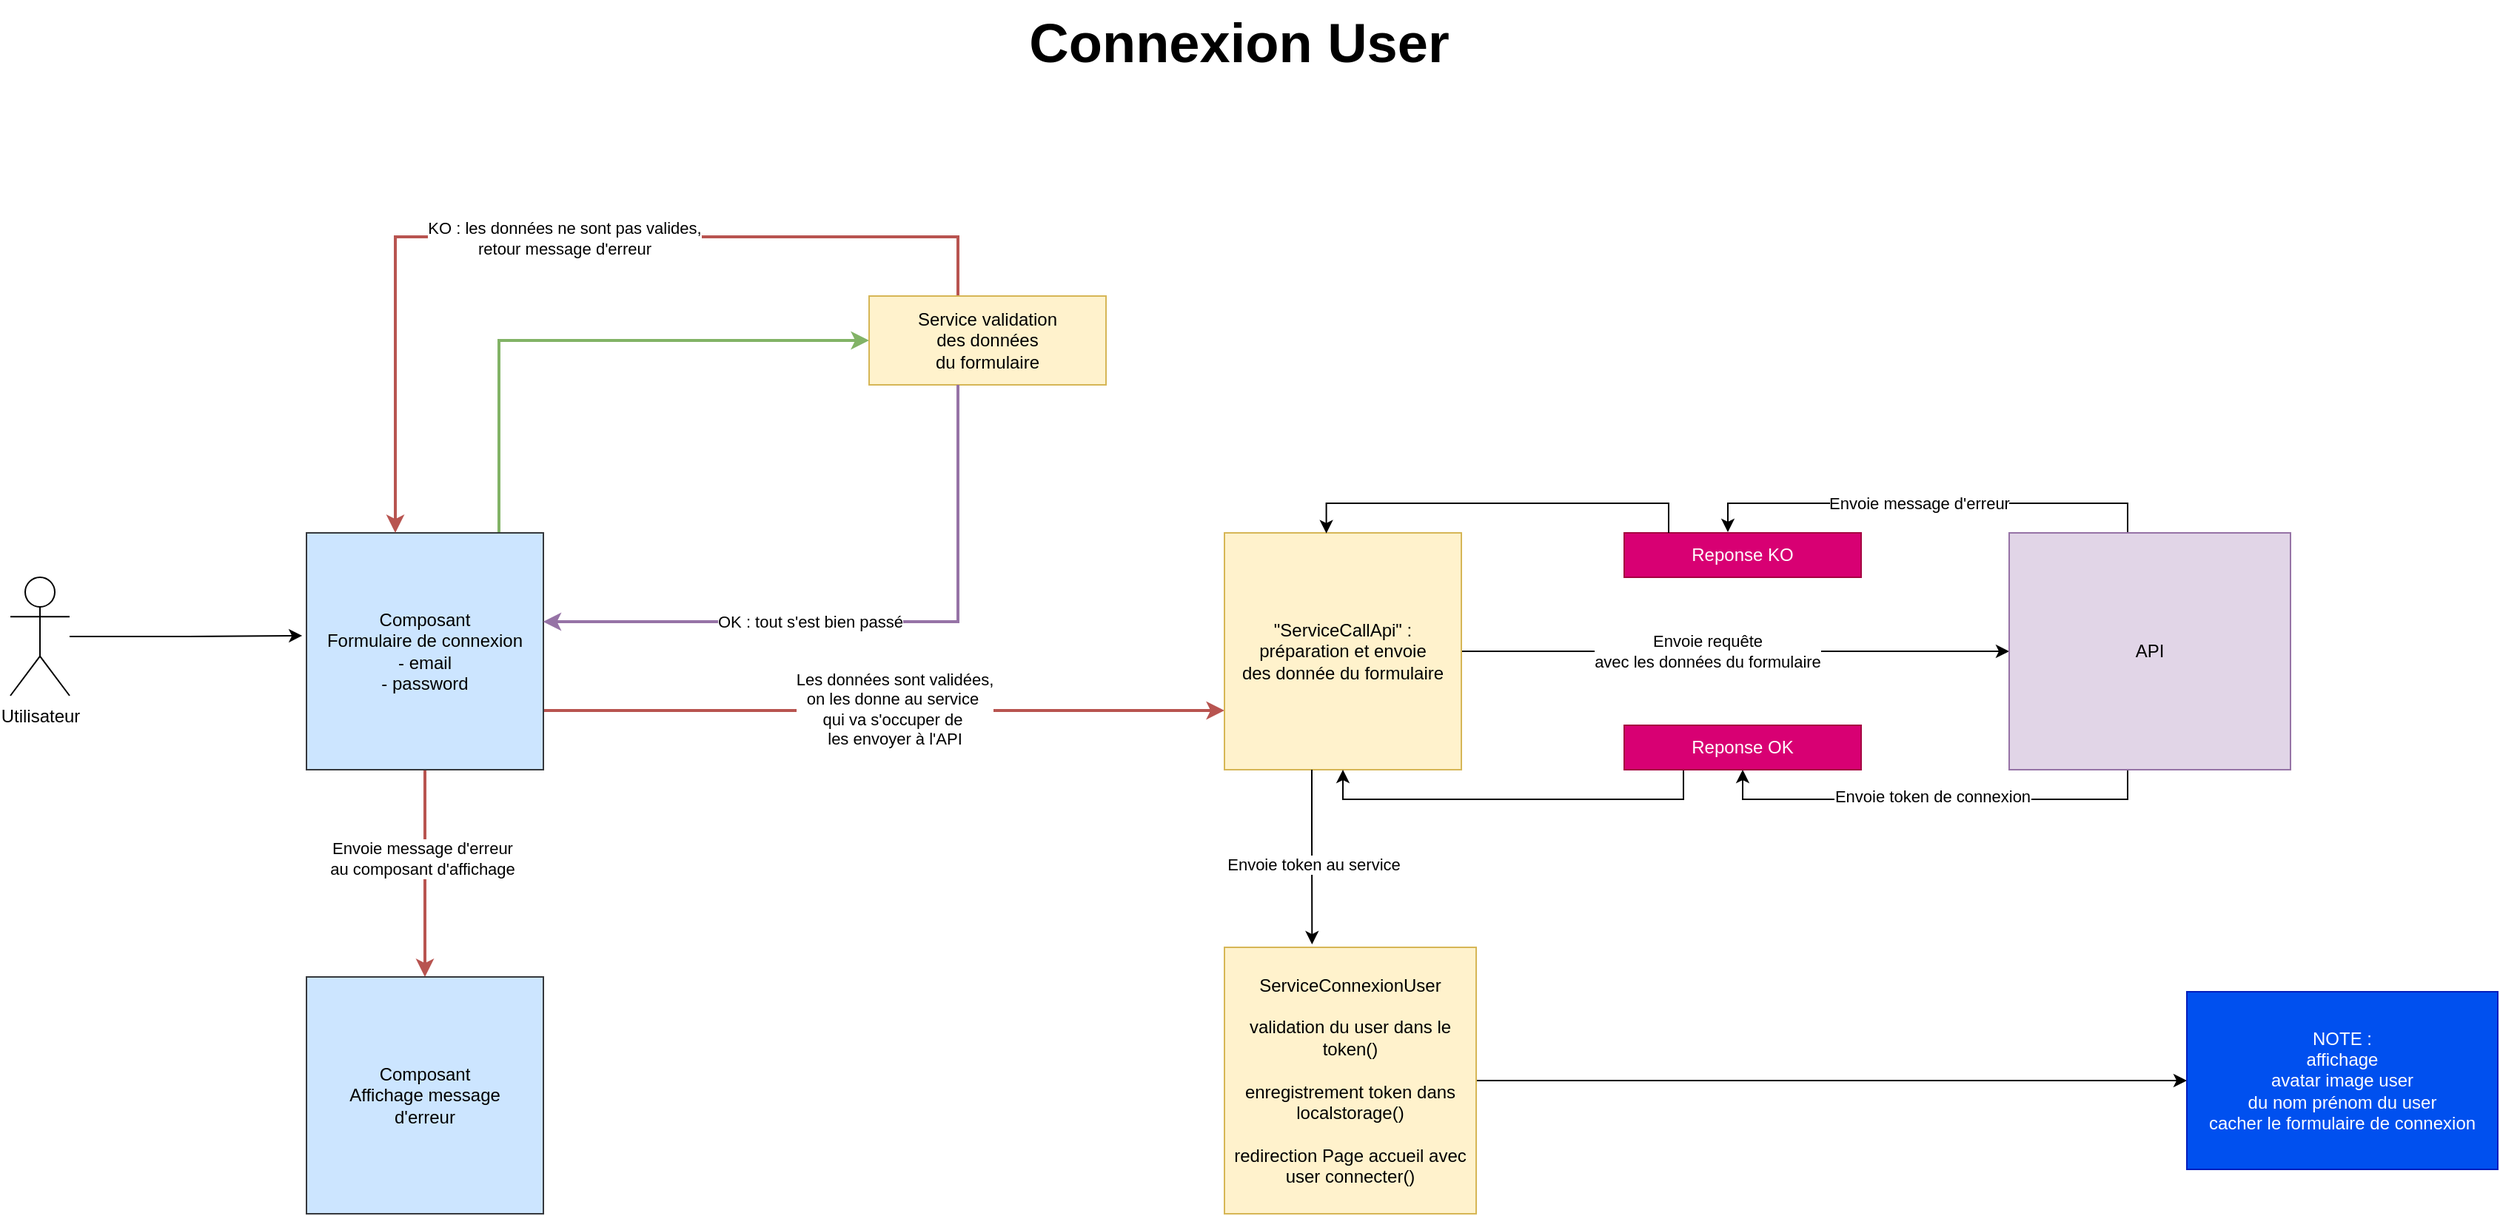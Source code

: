 <mxfile version="24.4.2" type="github">
  <diagram name="Page-1" id="BRHi-uayzUta_yZaCrEU">
    <mxGraphModel dx="1909" dy="1015" grid="1" gridSize="10" guides="1" tooltips="1" connect="1" arrows="1" fold="1" page="1" pageScale="1" pageWidth="827" pageHeight="1169" math="0" shadow="0">
      <root>
        <mxCell id="0" />
        <mxCell id="1" parent="0" />
        <mxCell id="fjS6NoQkVrdrA2vDUM9d-5" style="edgeStyle=orthogonalEdgeStyle;rounded=0;orthogonalLoop=1;jettySize=auto;html=1;entryX=0;entryY=0.5;entryDx=0;entryDy=0;fillColor=#d5e8d4;strokeColor=#82b366;strokeWidth=2;" parent="1" source="Er9I0CSSIA02y8WoevbZ-44" target="fjS6NoQkVrdrA2vDUM9d-4" edge="1">
          <mxGeometry relative="1" as="geometry">
            <Array as="points">
              <mxPoint x="430" y="280" />
            </Array>
          </mxGeometry>
        </mxCell>
        <mxCell id="fjS6NoQkVrdrA2vDUM9d-14" style="edgeStyle=orthogonalEdgeStyle;rounded=0;orthogonalLoop=1;jettySize=auto;html=1;entryX=0.5;entryY=0;entryDx=0;entryDy=0;fillColor=#f8cecc;strokeColor=#b85450;strokeWidth=2;" parent="1" source="Er9I0CSSIA02y8WoevbZ-44" target="fjS6NoQkVrdrA2vDUM9d-13" edge="1">
          <mxGeometry relative="1" as="geometry" />
        </mxCell>
        <mxCell id="fjS6NoQkVrdrA2vDUM9d-15" value="Envoie message d&#39;erreur&lt;br&gt;au composant d&#39;affichage" style="edgeLabel;html=1;align=center;verticalAlign=middle;resizable=0;points=[];" parent="fjS6NoQkVrdrA2vDUM9d-14" vertex="1" connectable="0">
          <mxGeometry x="-0.15" y="-2" relative="1" as="geometry">
            <mxPoint as="offset" />
          </mxGeometry>
        </mxCell>
        <mxCell id="Ebp4oI6tzZEPcR_MosMR-2" style="edgeStyle=orthogonalEdgeStyle;rounded=0;orthogonalLoop=1;jettySize=auto;html=1;exitX=1;exitY=0.75;exitDx=0;exitDy=0;entryX=0;entryY=0.75;entryDx=0;entryDy=0;fillColor=#f8cecc;strokeColor=#b85450;strokeWidth=2;" edge="1" parent="1" source="Er9I0CSSIA02y8WoevbZ-44" target="fjS6NoQkVrdrA2vDUM9d-6">
          <mxGeometry relative="1" as="geometry" />
        </mxCell>
        <mxCell id="Ebp4oI6tzZEPcR_MosMR-3" value="&lt;div&gt;Les données sont validées,&lt;/div&gt;&lt;div&gt;on les donne au service&amp;nbsp;&lt;/div&gt;&lt;div&gt;qui va s&#39;occuper de&amp;nbsp;&lt;/div&gt;&lt;div&gt;les envoyer à l&#39;API&lt;/div&gt;" style="edgeLabel;html=1;align=center;verticalAlign=middle;resizable=0;points=[];" vertex="1" connectable="0" parent="Ebp4oI6tzZEPcR_MosMR-2">
          <mxGeometry x="0.028" y="1" relative="1" as="geometry">
            <mxPoint as="offset" />
          </mxGeometry>
        </mxCell>
        <mxCell id="Er9I0CSSIA02y8WoevbZ-44" value="&lt;div&gt;Composant&lt;br&gt;Formulaire de connexion&lt;br&gt;- email&lt;br&gt;- password&lt;/div&gt;" style="rounded=0;whiteSpace=wrap;html=1;fillColor=#cce5ff;strokeColor=#36393d;" parent="1" vertex="1">
          <mxGeometry x="300" y="410" width="160" height="160" as="geometry" />
        </mxCell>
        <mxCell id="Er9I0CSSIA02y8WoevbZ-64" value="Utilisateur" style="shape=umlActor;verticalLabelPosition=bottom;verticalAlign=top;html=1;outlineConnect=0;" parent="1" vertex="1">
          <mxGeometry x="100" y="440" width="40" height="80" as="geometry" />
        </mxCell>
        <mxCell id="fjS6NoQkVrdrA2vDUM9d-2" value="Connexion User" style="text;html=1;align=center;verticalAlign=middle;whiteSpace=wrap;rounded=0;fontSize=37;fontStyle=1" parent="1" vertex="1">
          <mxGeometry x="750" y="50" width="360" height="60" as="geometry" />
        </mxCell>
        <mxCell id="fjS6NoQkVrdrA2vDUM9d-3" style="edgeStyle=orthogonalEdgeStyle;rounded=0;orthogonalLoop=1;jettySize=auto;html=1;entryX=-0.018;entryY=0.434;entryDx=0;entryDy=0;entryPerimeter=0;" parent="1" source="Er9I0CSSIA02y8WoevbZ-64" target="Er9I0CSSIA02y8WoevbZ-44" edge="1">
          <mxGeometry relative="1" as="geometry" />
        </mxCell>
        <mxCell id="fjS6NoQkVrdrA2vDUM9d-11" style="edgeStyle=orthogonalEdgeStyle;rounded=0;orthogonalLoop=1;jettySize=auto;html=1;fillColor=#f8cecc;strokeColor=#b85450;strokeWidth=2;" parent="1" source="fjS6NoQkVrdrA2vDUM9d-4" target="Er9I0CSSIA02y8WoevbZ-44" edge="1">
          <mxGeometry relative="1" as="geometry">
            <Array as="points">
              <mxPoint x="740" y="210" />
              <mxPoint x="360" y="210" />
            </Array>
          </mxGeometry>
        </mxCell>
        <mxCell id="fjS6NoQkVrdrA2vDUM9d-12" value="KO : les données ne sont pas valides,&lt;br&gt;retour message d&#39;erreur" style="edgeLabel;html=1;align=center;verticalAlign=middle;resizable=0;points=[];" parent="fjS6NoQkVrdrA2vDUM9d-11" vertex="1" connectable="0">
          <mxGeometry x="-0.011" y="1" relative="1" as="geometry">
            <mxPoint as="offset" />
          </mxGeometry>
        </mxCell>
        <mxCell id="fjS6NoQkVrdrA2vDUM9d-4" value="&lt;div&gt;Service validation&lt;br&gt;des données&lt;br&gt;du formulaire&lt;/div&gt;" style="rounded=0;whiteSpace=wrap;html=1;fillColor=#fff2cc;strokeColor=#d6b656;" parent="1" vertex="1">
          <mxGeometry x="680" y="250" width="160" height="60" as="geometry" />
        </mxCell>
        <mxCell id="fjS6NoQkVrdrA2vDUM9d-17" style="edgeStyle=orthogonalEdgeStyle;rounded=0;orthogonalLoop=1;jettySize=auto;html=1;" parent="1" source="fjS6NoQkVrdrA2vDUM9d-6" target="fjS6NoQkVrdrA2vDUM9d-16" edge="1">
          <mxGeometry relative="1" as="geometry" />
        </mxCell>
        <mxCell id="fjS6NoQkVrdrA2vDUM9d-18" value="Envoie requête&lt;br&gt;avec les données du formulaire" style="edgeLabel;html=1;align=center;verticalAlign=middle;resizable=0;points=[];" parent="fjS6NoQkVrdrA2vDUM9d-17" vertex="1" connectable="0">
          <mxGeometry x="-0.232" y="1" relative="1" as="geometry">
            <mxPoint x="24" y="1" as="offset" />
          </mxGeometry>
        </mxCell>
        <mxCell id="fjS6NoQkVrdrA2vDUM9d-6" value="&quot;ServiceCallApi&quot; :&lt;br&gt;préparation et envoie&lt;br&gt;des donnée du formulaire" style="rounded=0;whiteSpace=wrap;html=1;fillColor=#fff2cc;strokeColor=#d6b656;" parent="1" vertex="1">
          <mxGeometry x="920" y="410" width="160" height="160" as="geometry" />
        </mxCell>
        <mxCell id="fjS6NoQkVrdrA2vDUM9d-7" style="edgeStyle=orthogonalEdgeStyle;rounded=0;orthogonalLoop=1;jettySize=auto;html=1;entryX=0.999;entryY=0.376;entryDx=0;entryDy=0;entryPerimeter=0;fillColor=#e1d5e7;strokeColor=#9673a6;strokeWidth=2;" parent="1" source="fjS6NoQkVrdrA2vDUM9d-4" target="Er9I0CSSIA02y8WoevbZ-44" edge="1">
          <mxGeometry relative="1" as="geometry">
            <Array as="points">
              <mxPoint x="740" y="470" />
              <mxPoint x="460" y="470" />
            </Array>
          </mxGeometry>
        </mxCell>
        <mxCell id="fjS6NoQkVrdrA2vDUM9d-8" value="OK : tout s&#39;est bien passé" style="edgeLabel;html=1;align=center;verticalAlign=middle;resizable=0;points=[];" parent="fjS6NoQkVrdrA2vDUM9d-7" vertex="1" connectable="0">
          <mxGeometry x="0.184" relative="1" as="geometry">
            <mxPoint as="offset" />
          </mxGeometry>
        </mxCell>
        <mxCell id="fjS6NoQkVrdrA2vDUM9d-13" value="Composant&lt;br&gt;Affichage message &lt;br&gt;d&#39;erreur" style="rounded=0;whiteSpace=wrap;html=1;fillColor=#cce5ff;strokeColor=#36393d;" parent="1" vertex="1">
          <mxGeometry x="300" y="710" width="160" height="160" as="geometry" />
        </mxCell>
        <mxCell id="fjS6NoQkVrdrA2vDUM9d-21" style="edgeStyle=orthogonalEdgeStyle;rounded=0;orthogonalLoop=1;jettySize=auto;html=1;entryX=0.5;entryY=1;entryDx=0;entryDy=0;" parent="1" source="fjS6NoQkVrdrA2vDUM9d-16" target="fjS6NoQkVrdrA2vDUM9d-19" edge="1">
          <mxGeometry relative="1" as="geometry">
            <Array as="points">
              <mxPoint x="1530" y="590" />
              <mxPoint x="1270" y="590" />
            </Array>
          </mxGeometry>
        </mxCell>
        <mxCell id="fjS6NoQkVrdrA2vDUM9d-26" value="Envoie token de connexion" style="edgeLabel;html=1;align=center;verticalAlign=middle;resizable=0;points=[];" parent="fjS6NoQkVrdrA2vDUM9d-21" vertex="1" connectable="0">
          <mxGeometry x="0.015" y="-2" relative="1" as="geometry">
            <mxPoint as="offset" />
          </mxGeometry>
        </mxCell>
        <mxCell id="fjS6NoQkVrdrA2vDUM9d-22" style="edgeStyle=orthogonalEdgeStyle;rounded=0;orthogonalLoop=1;jettySize=auto;html=1;entryX=0.434;entryY=-0.017;entryDx=0;entryDy=0;entryPerimeter=0;" parent="1" source="fjS6NoQkVrdrA2vDUM9d-16" target="fjS6NoQkVrdrA2vDUM9d-20" edge="1">
          <mxGeometry relative="1" as="geometry">
            <Array as="points">
              <mxPoint x="1530" y="390" />
              <mxPoint x="1260" y="390" />
              <mxPoint x="1260" y="410" />
            </Array>
          </mxGeometry>
        </mxCell>
        <mxCell id="fjS6NoQkVrdrA2vDUM9d-25" value="Envoie message d&#39;erreur" style="edgeLabel;html=1;align=center;verticalAlign=middle;resizable=0;points=[];" parent="fjS6NoQkVrdrA2vDUM9d-22" vertex="1" connectable="0">
          <mxGeometry x="0.042" relative="1" as="geometry">
            <mxPoint as="offset" />
          </mxGeometry>
        </mxCell>
        <mxCell id="fjS6NoQkVrdrA2vDUM9d-16" value="API" style="rounded=0;whiteSpace=wrap;html=1;fillColor=#e1d5e7;strokeColor=#9673a6;" parent="1" vertex="1">
          <mxGeometry x="1450" y="410" width="190" height="160" as="geometry" />
        </mxCell>
        <mxCell id="fjS6NoQkVrdrA2vDUM9d-23" style="edgeStyle=orthogonalEdgeStyle;rounded=0;orthogonalLoop=1;jettySize=auto;html=1;entryX=0.5;entryY=1;entryDx=0;entryDy=0;exitX=0.25;exitY=1;exitDx=0;exitDy=0;" parent="1" source="fjS6NoQkVrdrA2vDUM9d-19" target="fjS6NoQkVrdrA2vDUM9d-6" edge="1">
          <mxGeometry relative="1" as="geometry">
            <Array as="points">
              <mxPoint x="1230" y="590" />
              <mxPoint x="1000" y="590" />
            </Array>
          </mxGeometry>
        </mxCell>
        <mxCell id="fjS6NoQkVrdrA2vDUM9d-19" value="Reponse OK" style="rounded=0;whiteSpace=wrap;html=1;fillColor=#d80073;strokeColor=#A50040;fontColor=#ffffff;" parent="1" vertex="1">
          <mxGeometry x="1190" y="540" width="160" height="30" as="geometry" />
        </mxCell>
        <mxCell id="fjS6NoQkVrdrA2vDUM9d-20" value="Reponse KO" style="rounded=0;whiteSpace=wrap;html=1;fillColor=#d80073;strokeColor=#A50040;fontColor=#ffffff;" parent="1" vertex="1">
          <mxGeometry x="1190" y="410" width="160" height="30" as="geometry" />
        </mxCell>
        <mxCell id="fjS6NoQkVrdrA2vDUM9d-24" style="edgeStyle=orthogonalEdgeStyle;rounded=0;orthogonalLoop=1;jettySize=auto;html=1;entryX=0.43;entryY=0.002;entryDx=0;entryDy=0;entryPerimeter=0;" parent="1" source="fjS6NoQkVrdrA2vDUM9d-20" target="fjS6NoQkVrdrA2vDUM9d-6" edge="1">
          <mxGeometry relative="1" as="geometry">
            <Array as="points">
              <mxPoint x="1220" y="390" />
              <mxPoint x="989" y="390" />
            </Array>
          </mxGeometry>
        </mxCell>
        <mxCell id="fjS6NoQkVrdrA2vDUM9d-31" style="edgeStyle=orthogonalEdgeStyle;rounded=0;orthogonalLoop=1;jettySize=auto;html=1;" parent="1" source="fjS6NoQkVrdrA2vDUM9d-27" target="fjS6NoQkVrdrA2vDUM9d-30" edge="1">
          <mxGeometry relative="1" as="geometry">
            <Array as="points">
              <mxPoint x="1150" y="780" />
              <mxPoint x="1150" y="780" />
            </Array>
          </mxGeometry>
        </mxCell>
        <mxCell id="fjS6NoQkVrdrA2vDUM9d-27" value="ServiceConnexionUser&lt;br&gt;&lt;br&gt;validation du user dans le token()&lt;br&gt;&lt;br&gt;&lt;div&gt;enregistrement token dans localstorage()&lt;br&gt;&lt;br&gt;redirection Page accueil avec user connecter()&lt;/div&gt;" style="rounded=0;whiteSpace=wrap;html=1;fillColor=#fff2cc;strokeColor=#d6b656;" parent="1" vertex="1">
          <mxGeometry x="920" y="690" width="170" height="180" as="geometry" />
        </mxCell>
        <mxCell id="fjS6NoQkVrdrA2vDUM9d-28" style="edgeStyle=orthogonalEdgeStyle;rounded=0;orthogonalLoop=1;jettySize=auto;html=1;entryX=0.348;entryY=-0.011;entryDx=0;entryDy=0;entryPerimeter=0;" parent="1" source="fjS6NoQkVrdrA2vDUM9d-6" target="fjS6NoQkVrdrA2vDUM9d-27" edge="1">
          <mxGeometry relative="1" as="geometry">
            <Array as="points">
              <mxPoint x="979" y="610" />
              <mxPoint x="979" y="610" />
            </Array>
          </mxGeometry>
        </mxCell>
        <mxCell id="fjS6NoQkVrdrA2vDUM9d-29" value="Envoie token au service" style="edgeLabel;html=1;align=center;verticalAlign=middle;resizable=0;points=[];" parent="fjS6NoQkVrdrA2vDUM9d-28" vertex="1" connectable="0">
          <mxGeometry x="0.081" y="1" relative="1" as="geometry">
            <mxPoint as="offset" />
          </mxGeometry>
        </mxCell>
        <mxCell id="fjS6NoQkVrdrA2vDUM9d-30" value="NOTE :&lt;br&gt;affichage&lt;br&gt;avatar image user&lt;br&gt;du nom prénom du user&lt;br&gt;cacher le formulaire de connexion" style="rounded=0;whiteSpace=wrap;html=1;fillColor=#0050ef;strokeColor=#001DBC;fontColor=#ffffff;" parent="1" vertex="1">
          <mxGeometry x="1570" y="720" width="210" height="120" as="geometry" />
        </mxCell>
      </root>
    </mxGraphModel>
  </diagram>
</mxfile>
